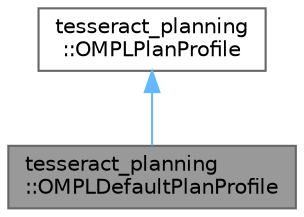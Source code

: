 digraph "tesseract_planning::OMPLDefaultPlanProfile"
{
 // LATEX_PDF_SIZE
  bgcolor="transparent";
  edge [fontname=Helvetica,fontsize=10,labelfontname=Helvetica,labelfontsize=10];
  node [fontname=Helvetica,fontsize=10,shape=box,height=0.2,width=0.4];
  Node1 [label="tesseract_planning\l::OMPLDefaultPlanProfile",height=0.2,width=0.4,color="gray40", fillcolor="grey60", style="filled", fontcolor="black",tooltip="OMPL does not support the concept of multi waypoint planning like descartes and trajopt...."];
  Node2 -> Node1 [dir="back",color="steelblue1",style="solid"];
  Node2 [label="tesseract_planning\l::OMPLPlanProfile",height=0.2,width=0.4,color="gray40", fillcolor="white", style="filled",URL="$dc/d55/classtesseract__planning_1_1OMPLPlanProfile.html",tooltip=" "];
}

